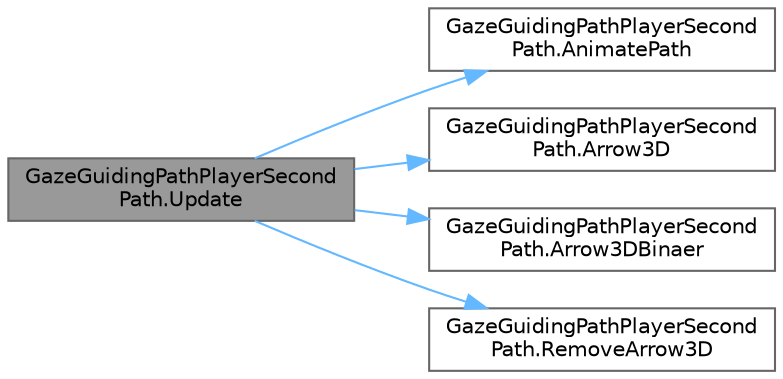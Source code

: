 digraph "GazeGuidingPathPlayerSecondPath.Update"
{
 // LATEX_PDF_SIZE
  bgcolor="transparent";
  edge [fontname=Helvetica,fontsize=10,labelfontname=Helvetica,labelfontsize=10];
  node [fontname=Helvetica,fontsize=10,shape=box,height=0.2,width=0.4];
  rankdir="LR";
  Node1 [id="Node000001",label="GazeGuidingPathPlayerSecond\lPath.Update",height=0.2,width=0.4,color="gray40", fillcolor="grey60", style="filled", fontcolor="black",tooltip="<summaQry> This method updates all active gaze-guiding tools."];
  Node1 -> Node2 [id="edge1_Node000001_Node000002",color="steelblue1",style="solid",tooltip=" "];
  Node2 [id="Node000002",label="GazeGuidingPathPlayerSecond\lPath.AnimatePath",height=0.2,width=0.4,color="grey40", fillcolor="white", style="filled",URL="$class_gaze_guiding_path_player_second_path.html#acad5382505877aa03fd5b48571361a7c",tooltip="This method animates a path of arrows guiding the player towards the component set as currentTarget o..."];
  Node1 -> Node3 [id="edge2_Node000001_Node000003",color="steelblue1",style="solid",tooltip=" "];
  Node3 [id="Node000003",label="GazeGuidingPathPlayerSecond\lPath.Arrow3D",height=0.2,width=0.4,color="grey40", fillcolor="white", style="filled",URL="$class_gaze_guiding_path_player_second_path.html#a6f2cced7ea237daba84fb8944479a2c0",tooltip="This method adds a continuous rotating 3D arrow that is rendered above an exact rotary switch to indi..."];
  Node1 -> Node4 [id="edge3_Node000001_Node000004",color="steelblue1",style="solid",tooltip=" "];
  Node4 [id="Node000004",label="GazeGuidingPathPlayerSecond\lPath.Arrow3DBinaer",height=0.2,width=0.4,color="grey40", fillcolor="white", style="filled",URL="$class_gaze_guiding_path_player_second_path.html#a0c7dbdd865076b32b414847384d9fb7f",tooltip="This method adds a binary rotating 3D arrow rendered above a binary rotary switch to indicate the dir..."];
  Node1 -> Node5 [id="edge4_Node000001_Node000005",color="steelblue1",style="solid",tooltip=" "];
  Node5 [id="Node000005",label="GazeGuidingPathPlayerSecond\lPath.RemoveArrow3D",height=0.2,width=0.4,color="grey40", fillcolor="white", style="filled",URL="$class_gaze_guiding_path_player_second_path.html#afa50a89a9686723345105649ba9f2037",tooltip="This method removes a rotating 3D arrow or 3DBinary arrow that is currently being rendered above an e..."];
}

